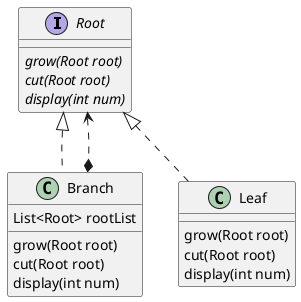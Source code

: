 @startuml
interface Root{
{abstract}grow(Root root)
{abstract}cut(Root root)
{abstract}display(int num)
}
Root <|.. Branch
Root <..* Branch
class Branch{
List<Root> rootList
grow(Root root)
cut(Root root)
display(int num)
}
Root <|.. Leaf
class Leaf{
grow(Root root)
cut(Root root)
display(int num)
}
@enduml